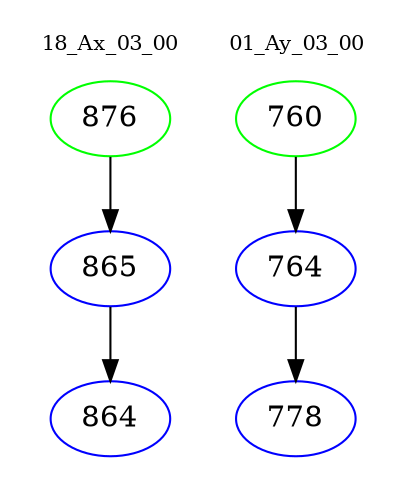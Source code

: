 digraph{
subgraph cluster_0 {
color = white
label = "18_Ax_03_00";
fontsize=10;
T0_876 [label="876", color="green"]
T0_876 -> T0_865 [color="black"]
T0_865 [label="865", color="blue"]
T0_865 -> T0_864 [color="black"]
T0_864 [label="864", color="blue"]
}
subgraph cluster_1 {
color = white
label = "01_Ay_03_00";
fontsize=10;
T1_760 [label="760", color="green"]
T1_760 -> T1_764 [color="black"]
T1_764 [label="764", color="blue"]
T1_764 -> T1_778 [color="black"]
T1_778 [label="778", color="blue"]
}
}

